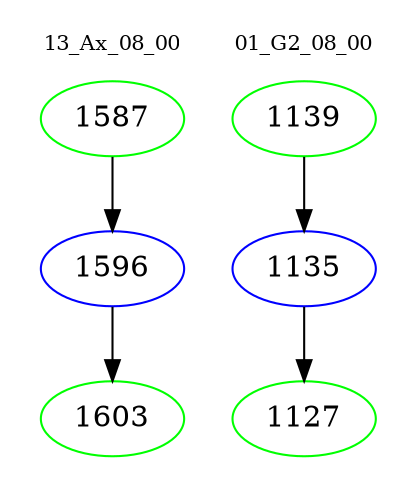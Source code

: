 digraph{
subgraph cluster_0 {
color = white
label = "13_Ax_08_00";
fontsize=10;
T0_1587 [label="1587", color="green"]
T0_1587 -> T0_1596 [color="black"]
T0_1596 [label="1596", color="blue"]
T0_1596 -> T0_1603 [color="black"]
T0_1603 [label="1603", color="green"]
}
subgraph cluster_1 {
color = white
label = "01_G2_08_00";
fontsize=10;
T1_1139 [label="1139", color="green"]
T1_1139 -> T1_1135 [color="black"]
T1_1135 [label="1135", color="blue"]
T1_1135 -> T1_1127 [color="black"]
T1_1127 [label="1127", color="green"]
}
}
